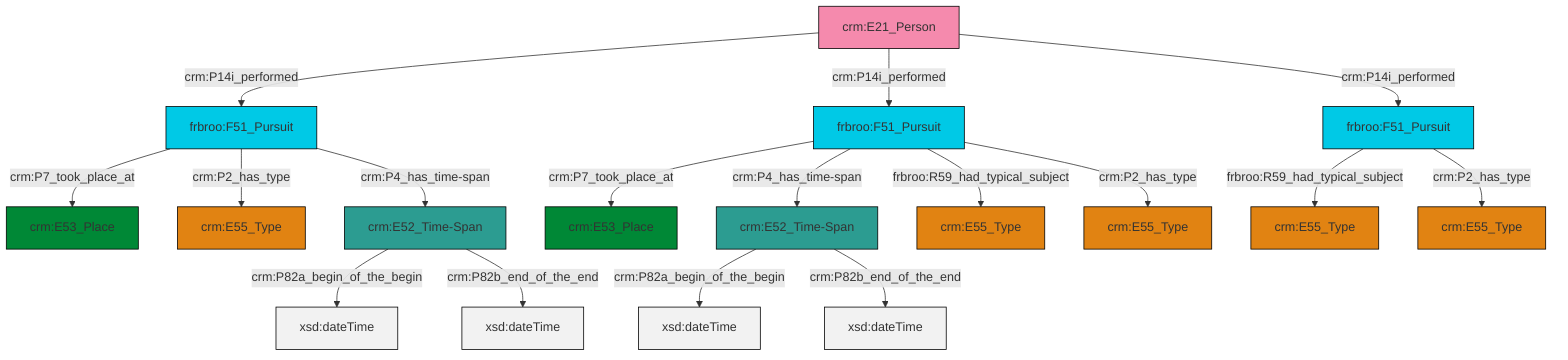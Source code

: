 graph TD
classDef Literal fill:#f2f2f2,stroke:#000000;
classDef CRM_Entity fill:#FFFFFF,stroke:#000000;
classDef Temporal_Entity fill:#00C9E6, stroke:#000000;
classDef Type fill:#E18312, stroke:#000000;
classDef Time-Span fill:#2C9C91, stroke:#000000;
classDef Appellation fill:#FFEB7F, stroke:#000000;
classDef Place fill:#008836, stroke:#000000;
classDef Persistent_Item fill:#B266B2, stroke:#000000;
classDef Conceptual_Object fill:#FFD700, stroke:#000000;
classDef Physical_Thing fill:#D2B48C, stroke:#000000;
classDef Actor fill:#f58aad, stroke:#000000;
classDef PC_Classes fill:#4ce600, stroke:#000000;
classDef Multi fill:#cccccc,stroke:#000000;

0["frbroo:F51_Pursuit"]:::Temporal_Entity -->|frbroo:R59_had_typical_subject| 1["crm:E55_Type"]:::Type
2["crm:E21_Person"]:::Actor -->|crm:P14i_performed| 3["frbroo:F51_Pursuit"]:::Temporal_Entity
6["crm:E52_Time-Span"]:::Time-Span -->|crm:P82a_begin_of_the_begin| 7[xsd:dateTime]:::Literal
3["frbroo:F51_Pursuit"]:::Temporal_Entity -->|crm:P7_took_place_at| 10["crm:E53_Place"]:::Place
0["frbroo:F51_Pursuit"]:::Temporal_Entity -->|crm:P2_has_type| 17["crm:E55_Type"]:::Type
2["crm:E21_Person"]:::Actor -->|crm:P14i_performed| 20["frbroo:F51_Pursuit"]:::Temporal_Entity
2["crm:E21_Person"]:::Actor -->|crm:P14i_performed| 0["frbroo:F51_Pursuit"]:::Temporal_Entity
13["crm:E52_Time-Span"]:::Time-Span -->|crm:P82a_begin_of_the_begin| 21[xsd:dateTime]:::Literal
6["crm:E52_Time-Span"]:::Time-Span -->|crm:P82b_end_of_the_end| 22[xsd:dateTime]:::Literal
20["frbroo:F51_Pursuit"]:::Temporal_Entity -->|crm:P7_took_place_at| 4["crm:E53_Place"]:::Place
20["frbroo:F51_Pursuit"]:::Temporal_Entity -->|crm:P4_has_time-span| 6["crm:E52_Time-Span"]:::Time-Span
20["frbroo:F51_Pursuit"]:::Temporal_Entity -->|frbroo:R59_had_typical_subject| 15["crm:E55_Type"]:::Type
3["frbroo:F51_Pursuit"]:::Temporal_Entity -->|crm:P2_has_type| 27["crm:E55_Type"]:::Type
3["frbroo:F51_Pursuit"]:::Temporal_Entity -->|crm:P4_has_time-span| 13["crm:E52_Time-Span"]:::Time-Span
20["frbroo:F51_Pursuit"]:::Temporal_Entity -->|crm:P2_has_type| 8["crm:E55_Type"]:::Type
13["crm:E52_Time-Span"]:::Time-Span -->|crm:P82b_end_of_the_end| 32[xsd:dateTime]:::Literal